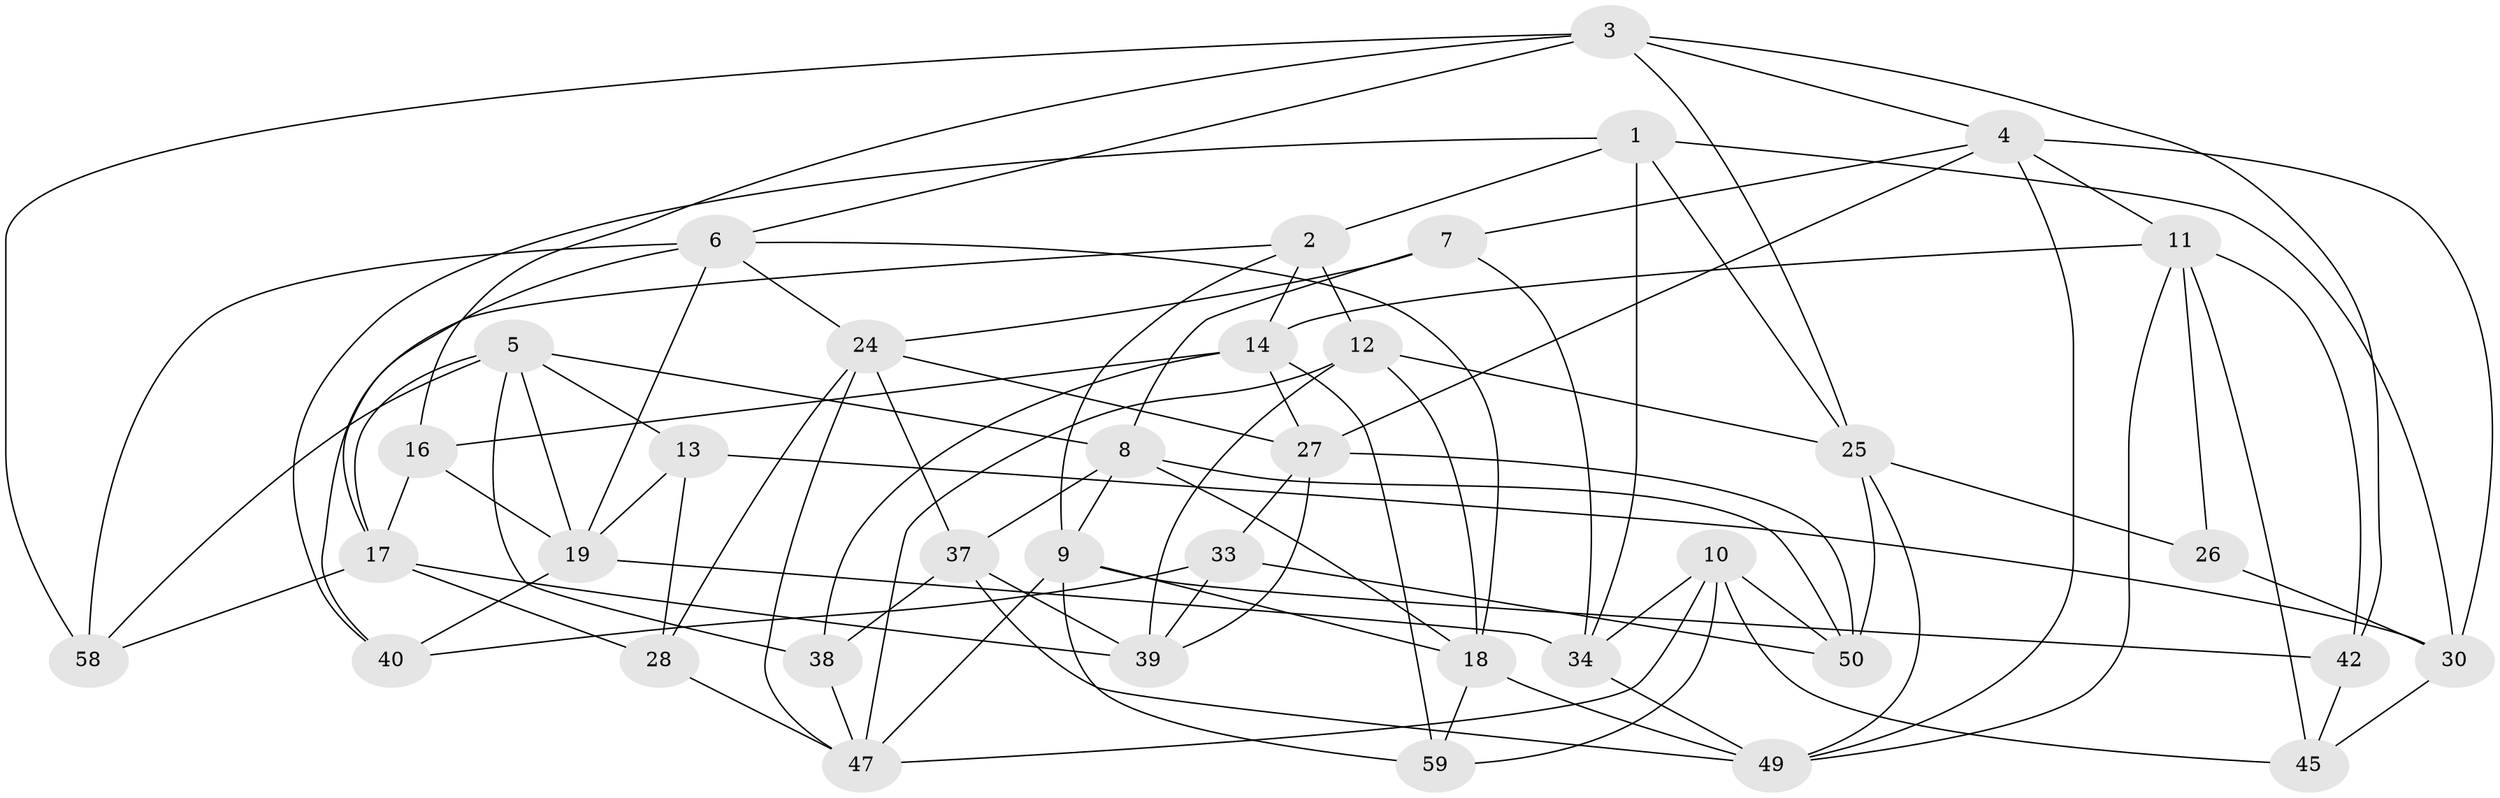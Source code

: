 // original degree distribution, {4: 1.0}
// Generated by graph-tools (version 1.1) at 2025/11/02/27/25 16:11:46]
// undirected, 37 vertices, 94 edges
graph export_dot {
graph [start="1"]
  node [color=gray90,style=filled];
  1 [super="+20"];
  2 [super="+46"];
  3 [super="+53"];
  4 [super="+15"];
  5 [super="+61"];
  6 [super="+35"];
  7;
  8 [super="+60"];
  9 [super="+51"];
  10 [super="+22"];
  11 [super="+36"];
  12 [super="+29"];
  13;
  14 [super="+23"];
  16;
  17 [super="+21"];
  18 [super="+41"];
  19 [super="+48"];
  24 [super="+56"];
  25 [super="+31"];
  26;
  27 [super="+54"];
  28;
  30 [super="+32"];
  33;
  34 [super="+52"];
  37 [super="+43"];
  38;
  39 [super="+44"];
  40;
  42;
  45;
  47 [super="+55"];
  49 [super="+62"];
  50 [super="+57"];
  58;
  59;
  1 -- 30;
  1 -- 40;
  1 -- 34 [weight=2];
  1 -- 25;
  1 -- 2;
  2 -- 14;
  2 -- 12 [weight=2];
  2 -- 40;
  2 -- 9;
  3 -- 16;
  3 -- 6;
  3 -- 42;
  3 -- 58;
  3 -- 4;
  3 -- 25;
  4 -- 27;
  4 -- 7;
  4 -- 49;
  4 -- 30;
  4 -- 11;
  5 -- 38;
  5 -- 17;
  5 -- 19;
  5 -- 8;
  5 -- 58;
  5 -- 13;
  6 -- 19;
  6 -- 18;
  6 -- 24;
  6 -- 58;
  6 -- 17;
  7 -- 8;
  7 -- 24;
  7 -- 34;
  8 -- 18;
  8 -- 9;
  8 -- 50;
  8 -- 37;
  9 -- 59;
  9 -- 18;
  9 -- 42;
  9 -- 47;
  10 -- 45;
  10 -- 59;
  10 -- 50 [weight=2];
  10 -- 34;
  10 -- 47;
  11 -- 14;
  11 -- 45;
  11 -- 49;
  11 -- 26;
  11 -- 42;
  12 -- 25;
  12 -- 39;
  12 -- 47;
  12 -- 18;
  13 -- 28;
  13 -- 19;
  13 -- 30;
  14 -- 59;
  14 -- 16;
  14 -- 38;
  14 -- 27;
  16 -- 19;
  16 -- 17;
  17 -- 39;
  17 -- 58;
  17 -- 28;
  18 -- 59;
  18 -- 49;
  19 -- 34;
  19 -- 40;
  24 -- 28;
  24 -- 27;
  24 -- 37;
  24 -- 47;
  25 -- 26;
  25 -- 49;
  25 -- 50;
  26 -- 30 [weight=2];
  27 -- 50;
  27 -- 33;
  27 -- 39;
  28 -- 47;
  30 -- 45;
  33 -- 40;
  33 -- 50;
  33 -- 39;
  34 -- 49;
  37 -- 39 [weight=2];
  37 -- 38;
  37 -- 49;
  38 -- 47;
  42 -- 45;
}
